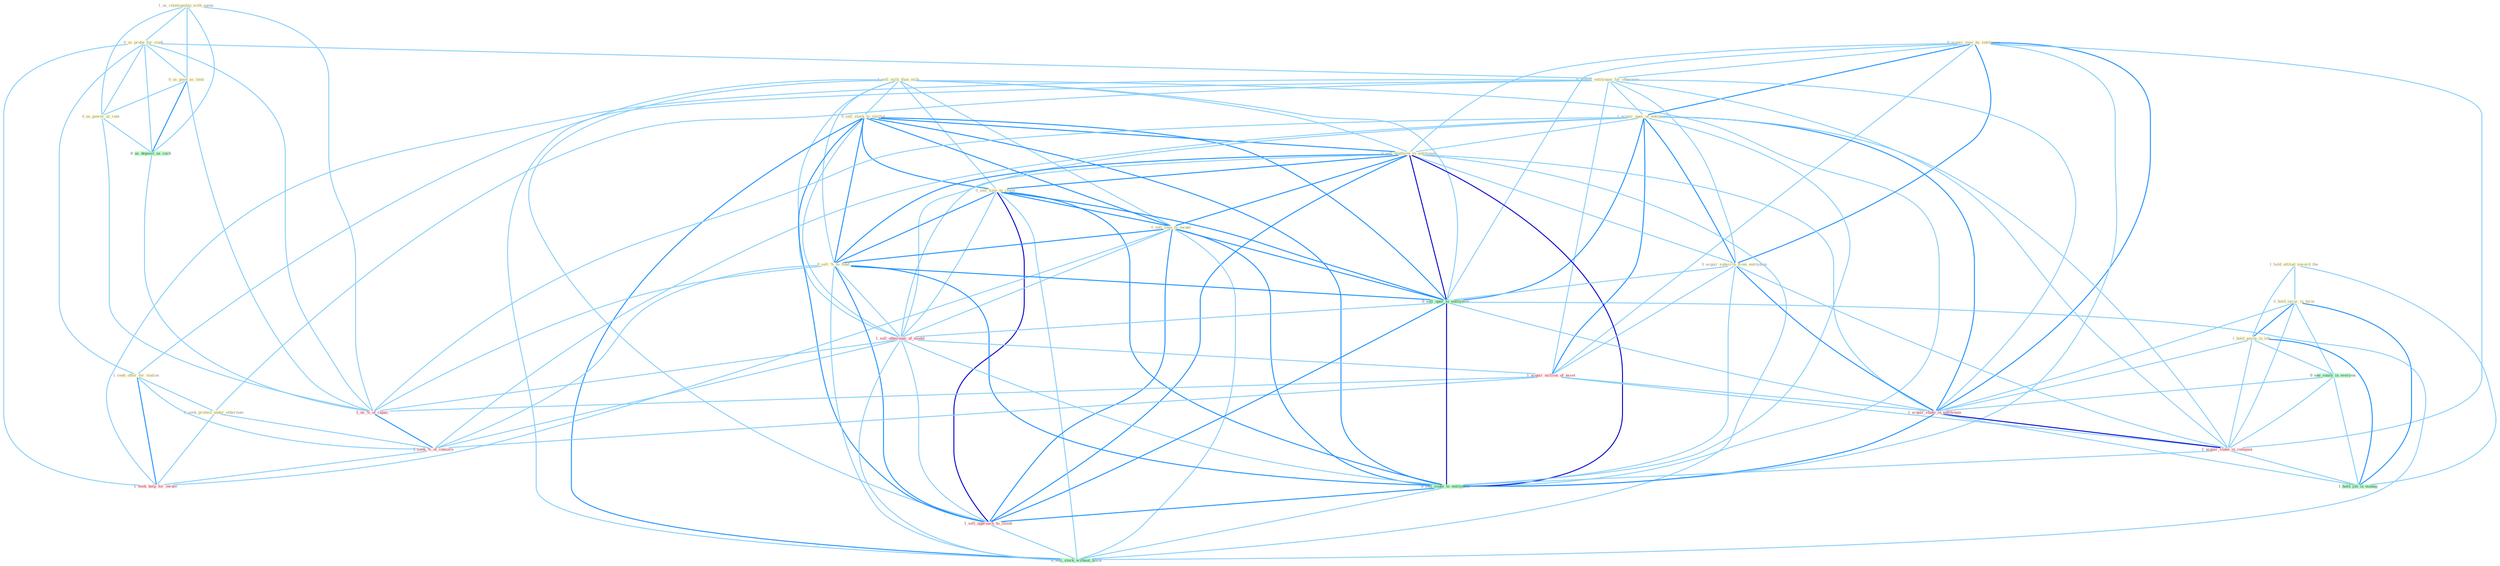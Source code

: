 Graph G{ 
    node
    [shape=polygon,style=filled,width=.5,height=.06,color="#BDFCC9",fixedsize=true,fontsize=4,
    fontcolor="#2f4f4f"];
    {node
    [color="#ffffe0", fontcolor="#8b7d6b"] "1_us_relationship_with_agenc " "1_sell_milk_than_milk " "0_us_probe_for_studi " "0_acquir_year_by_entitynam " "0_acquir_entitynam_for_othernum " "1_hold_attitud_toward_the " "0_us_good_as_item " "1_seek_offer_for_station " "0_us_power_at_rate " "0_seek_protect_under_othernum " "0_sell_stock_to_institut " "1_acquir_oper_of_entitynam " "0_sell_platform_to_entitynam " "0_hold_secur_in_term " "0_sell_time_to_client " "1_hold_anyon_in_life " "0_acquir_subscrib_from_entitynam " "0_sell_loan_to_owner " "0_sell_%_to_fund "}
{node [color="#fff0f5", fontcolor="#b22222"] "1_sell_othernum_of_model " "1_acquir_million_of_asset " "1_acquir_stake_in_entitynam " "1_acquir_stake_in_compani " "1_us_%_of_capac " "1_sell_approach_to_client " "1_seek_%_of_concern " "1_seek_help_for_owner "}
edge [color="#B0E2FF"];

	"1_us_relationship_with_agenc " -- "0_us_probe_for_studi " [w="1", color="#87cefa" ];
	"1_us_relationship_with_agenc " -- "0_us_good_as_item " [w="1", color="#87cefa" ];
	"1_us_relationship_with_agenc " -- "0_us_power_at_rate " [w="1", color="#87cefa" ];
	"1_us_relationship_with_agenc " -- "0_us_deposit_as_cach " [w="1", color="#87cefa" ];
	"1_us_relationship_with_agenc " -- "1_us_%_of_capac " [w="1", color="#87cefa" ];
	"1_sell_milk_than_milk " -- "0_sell_stock_to_institut " [w="1", color="#87cefa" ];
	"1_sell_milk_than_milk " -- "0_sell_platform_to_entitynam " [w="1", color="#87cefa" ];
	"1_sell_milk_than_milk " -- "0_sell_time_to_client " [w="1", color="#87cefa" ];
	"1_sell_milk_than_milk " -- "0_sell_loan_to_owner " [w="1", color="#87cefa" ];
	"1_sell_milk_than_milk " -- "0_sell_%_to_fund " [w="1", color="#87cefa" ];
	"1_sell_milk_than_milk " -- "0_sell_oper_to_entitynam " [w="1", color="#87cefa" ];
	"1_sell_milk_than_milk " -- "1_sell_othernum_of_model " [w="1", color="#87cefa" ];
	"1_sell_milk_than_milk " -- "0_sell_stake_to_entitynam " [w="1", color="#87cefa" ];
	"1_sell_milk_than_milk " -- "1_sell_approach_to_client " [w="1", color="#87cefa" ];
	"1_sell_milk_than_milk " -- "0_sell_stock_without_hitch " [w="1", color="#87cefa" ];
	"0_us_probe_for_studi " -- "0_acquir_entitynam_for_othernum " [w="1", color="#87cefa" ];
	"0_us_probe_for_studi " -- "0_us_good_as_item " [w="1", color="#87cefa" ];
	"0_us_probe_for_studi " -- "1_seek_offer_for_station " [w="1", color="#87cefa" ];
	"0_us_probe_for_studi " -- "0_us_power_at_rate " [w="1", color="#87cefa" ];
	"0_us_probe_for_studi " -- "0_us_deposit_as_cach " [w="1", color="#87cefa" ];
	"0_us_probe_for_studi " -- "1_us_%_of_capac " [w="1", color="#87cefa" ];
	"0_us_probe_for_studi " -- "1_seek_help_for_owner " [w="1", color="#87cefa" ];
	"0_acquir_year_by_entitynam " -- "0_acquir_entitynam_for_othernum " [w="1", color="#87cefa" ];
	"0_acquir_year_by_entitynam " -- "1_acquir_oper_of_entitynam " [w="2", color="#1e90ff" , len=0.8];
	"0_acquir_year_by_entitynam " -- "0_sell_platform_to_entitynam " [w="1", color="#87cefa" ];
	"0_acquir_year_by_entitynam " -- "0_acquir_subscrib_from_entitynam " [w="2", color="#1e90ff" , len=0.8];
	"0_acquir_year_by_entitynam " -- "0_sell_oper_to_entitynam " [w="1", color="#87cefa" ];
	"0_acquir_year_by_entitynam " -- "1_acquir_million_of_asset " [w="1", color="#87cefa" ];
	"0_acquir_year_by_entitynam " -- "1_acquir_stake_in_entitynam " [w="2", color="#1e90ff" , len=0.8];
	"0_acquir_year_by_entitynam " -- "1_acquir_stake_in_compani " [w="1", color="#87cefa" ];
	"0_acquir_year_by_entitynam " -- "0_sell_stake_to_entitynam " [w="1", color="#87cefa" ];
	"0_acquir_entitynam_for_othernum " -- "1_seek_offer_for_station " [w="1", color="#87cefa" ];
	"0_acquir_entitynam_for_othernum " -- "0_seek_protect_under_othernum " [w="1", color="#87cefa" ];
	"0_acquir_entitynam_for_othernum " -- "1_acquir_oper_of_entitynam " [w="1", color="#87cefa" ];
	"0_acquir_entitynam_for_othernum " -- "0_acquir_subscrib_from_entitynam " [w="1", color="#87cefa" ];
	"0_acquir_entitynam_for_othernum " -- "1_acquir_million_of_asset " [w="1", color="#87cefa" ];
	"0_acquir_entitynam_for_othernum " -- "1_acquir_stake_in_entitynam " [w="1", color="#87cefa" ];
	"0_acquir_entitynam_for_othernum " -- "1_acquir_stake_in_compani " [w="1", color="#87cefa" ];
	"0_acquir_entitynam_for_othernum " -- "1_seek_help_for_owner " [w="1", color="#87cefa" ];
	"1_hold_attitud_toward_the " -- "0_hold_secur_in_term " [w="1", color="#87cefa" ];
	"1_hold_attitud_toward_the " -- "1_hold_anyon_in_life " [w="1", color="#87cefa" ];
	"1_hold_attitud_toward_the " -- "1_hold_job_in_manag " [w="1", color="#87cefa" ];
	"0_us_good_as_item " -- "0_us_power_at_rate " [w="1", color="#87cefa" ];
	"0_us_good_as_item " -- "0_us_deposit_as_cach " [w="2", color="#1e90ff" , len=0.8];
	"0_us_good_as_item " -- "1_us_%_of_capac " [w="1", color="#87cefa" ];
	"1_seek_offer_for_station " -- "0_seek_protect_under_othernum " [w="1", color="#87cefa" ];
	"1_seek_offer_for_station " -- "1_seek_%_of_concern " [w="1", color="#87cefa" ];
	"1_seek_offer_for_station " -- "1_seek_help_for_owner " [w="2", color="#1e90ff" , len=0.8];
	"0_us_power_at_rate " -- "0_us_deposit_as_cach " [w="1", color="#87cefa" ];
	"0_us_power_at_rate " -- "1_us_%_of_capac " [w="1", color="#87cefa" ];
	"0_seek_protect_under_othernum " -- "1_seek_%_of_concern " [w="1", color="#87cefa" ];
	"0_seek_protect_under_othernum " -- "1_seek_help_for_owner " [w="1", color="#87cefa" ];
	"0_sell_stock_to_institut " -- "0_sell_platform_to_entitynam " [w="2", color="#1e90ff" , len=0.8];
	"0_sell_stock_to_institut " -- "0_sell_time_to_client " [w="2", color="#1e90ff" , len=0.8];
	"0_sell_stock_to_institut " -- "0_sell_loan_to_owner " [w="2", color="#1e90ff" , len=0.8];
	"0_sell_stock_to_institut " -- "0_sell_%_to_fund " [w="2", color="#1e90ff" , len=0.8];
	"0_sell_stock_to_institut " -- "0_sell_oper_to_entitynam " [w="2", color="#1e90ff" , len=0.8];
	"0_sell_stock_to_institut " -- "1_sell_othernum_of_model " [w="1", color="#87cefa" ];
	"0_sell_stock_to_institut " -- "0_sell_stake_to_entitynam " [w="2", color="#1e90ff" , len=0.8];
	"0_sell_stock_to_institut " -- "1_sell_approach_to_client " [w="2", color="#1e90ff" , len=0.8];
	"0_sell_stock_to_institut " -- "0_sell_stock_without_hitch " [w="2", color="#1e90ff" , len=0.8];
	"1_acquir_oper_of_entitynam " -- "0_sell_platform_to_entitynam " [w="1", color="#87cefa" ];
	"1_acquir_oper_of_entitynam " -- "0_acquir_subscrib_from_entitynam " [w="2", color="#1e90ff" , len=0.8];
	"1_acquir_oper_of_entitynam " -- "0_sell_oper_to_entitynam " [w="2", color="#1e90ff" , len=0.8];
	"1_acquir_oper_of_entitynam " -- "1_sell_othernum_of_model " [w="1", color="#87cefa" ];
	"1_acquir_oper_of_entitynam " -- "1_acquir_million_of_asset " [w="2", color="#1e90ff" , len=0.8];
	"1_acquir_oper_of_entitynam " -- "1_acquir_stake_in_entitynam " [w="2", color="#1e90ff" , len=0.8];
	"1_acquir_oper_of_entitynam " -- "1_acquir_stake_in_compani " [w="1", color="#87cefa" ];
	"1_acquir_oper_of_entitynam " -- "0_sell_stake_to_entitynam " [w="1", color="#87cefa" ];
	"1_acquir_oper_of_entitynam " -- "1_us_%_of_capac " [w="1", color="#87cefa" ];
	"1_acquir_oper_of_entitynam " -- "1_seek_%_of_concern " [w="1", color="#87cefa" ];
	"0_sell_platform_to_entitynam " -- "0_sell_time_to_client " [w="2", color="#1e90ff" , len=0.8];
	"0_sell_platform_to_entitynam " -- "0_acquir_subscrib_from_entitynam " [w="1", color="#87cefa" ];
	"0_sell_platform_to_entitynam " -- "0_sell_loan_to_owner " [w="2", color="#1e90ff" , len=0.8];
	"0_sell_platform_to_entitynam " -- "0_sell_%_to_fund " [w="2", color="#1e90ff" , len=0.8];
	"0_sell_platform_to_entitynam " -- "0_sell_oper_to_entitynam " [w="3", color="#0000cd" , len=0.6];
	"0_sell_platform_to_entitynam " -- "1_sell_othernum_of_model " [w="1", color="#87cefa" ];
	"0_sell_platform_to_entitynam " -- "1_acquir_stake_in_entitynam " [w="1", color="#87cefa" ];
	"0_sell_platform_to_entitynam " -- "0_sell_stake_to_entitynam " [w="3", color="#0000cd" , len=0.6];
	"0_sell_platform_to_entitynam " -- "1_sell_approach_to_client " [w="2", color="#1e90ff" , len=0.8];
	"0_sell_platform_to_entitynam " -- "0_sell_stock_without_hitch " [w="1", color="#87cefa" ];
	"0_hold_secur_in_term " -- "1_hold_anyon_in_life " [w="2", color="#1e90ff" , len=0.8];
	"0_hold_secur_in_term " -- "0_see_vaniti_in_everyon " [w="1", color="#87cefa" ];
	"0_hold_secur_in_term " -- "1_acquir_stake_in_entitynam " [w="1", color="#87cefa" ];
	"0_hold_secur_in_term " -- "1_acquir_stake_in_compani " [w="1", color="#87cefa" ];
	"0_hold_secur_in_term " -- "1_hold_job_in_manag " [w="2", color="#1e90ff" , len=0.8];
	"0_sell_time_to_client " -- "0_sell_loan_to_owner " [w="2", color="#1e90ff" , len=0.8];
	"0_sell_time_to_client " -- "0_sell_%_to_fund " [w="2", color="#1e90ff" , len=0.8];
	"0_sell_time_to_client " -- "0_sell_oper_to_entitynam " [w="2", color="#1e90ff" , len=0.8];
	"0_sell_time_to_client " -- "1_sell_othernum_of_model " [w="1", color="#87cefa" ];
	"0_sell_time_to_client " -- "0_sell_stake_to_entitynam " [w="2", color="#1e90ff" , len=0.8];
	"0_sell_time_to_client " -- "1_sell_approach_to_client " [w="3", color="#0000cd" , len=0.6];
	"0_sell_time_to_client " -- "0_sell_stock_without_hitch " [w="1", color="#87cefa" ];
	"1_hold_anyon_in_life " -- "0_see_vaniti_in_everyon " [w="1", color="#87cefa" ];
	"1_hold_anyon_in_life " -- "1_acquir_stake_in_entitynam " [w="1", color="#87cefa" ];
	"1_hold_anyon_in_life " -- "1_acquir_stake_in_compani " [w="1", color="#87cefa" ];
	"1_hold_anyon_in_life " -- "1_hold_job_in_manag " [w="2", color="#1e90ff" , len=0.8];
	"0_acquir_subscrib_from_entitynam " -- "0_sell_oper_to_entitynam " [w="1", color="#87cefa" ];
	"0_acquir_subscrib_from_entitynam " -- "1_acquir_million_of_asset " [w="1", color="#87cefa" ];
	"0_acquir_subscrib_from_entitynam " -- "1_acquir_stake_in_entitynam " [w="2", color="#1e90ff" , len=0.8];
	"0_acquir_subscrib_from_entitynam " -- "1_acquir_stake_in_compani " [w="1", color="#87cefa" ];
	"0_acquir_subscrib_from_entitynam " -- "0_sell_stake_to_entitynam " [w="1", color="#87cefa" ];
	"0_sell_loan_to_owner " -- "0_sell_%_to_fund " [w="2", color="#1e90ff" , len=0.8];
	"0_sell_loan_to_owner " -- "0_sell_oper_to_entitynam " [w="2", color="#1e90ff" , len=0.8];
	"0_sell_loan_to_owner " -- "1_sell_othernum_of_model " [w="1", color="#87cefa" ];
	"0_sell_loan_to_owner " -- "0_sell_stake_to_entitynam " [w="2", color="#1e90ff" , len=0.8];
	"0_sell_loan_to_owner " -- "1_sell_approach_to_client " [w="2", color="#1e90ff" , len=0.8];
	"0_sell_loan_to_owner " -- "0_sell_stock_without_hitch " [w="1", color="#87cefa" ];
	"0_sell_loan_to_owner " -- "1_seek_help_for_owner " [w="1", color="#87cefa" ];
	"0_sell_%_to_fund " -- "0_sell_oper_to_entitynam " [w="2", color="#1e90ff" , len=0.8];
	"0_sell_%_to_fund " -- "1_sell_othernum_of_model " [w="1", color="#87cefa" ];
	"0_sell_%_to_fund " -- "0_sell_stake_to_entitynam " [w="2", color="#1e90ff" , len=0.8];
	"0_sell_%_to_fund " -- "1_us_%_of_capac " [w="1", color="#87cefa" ];
	"0_sell_%_to_fund " -- "1_sell_approach_to_client " [w="2", color="#1e90ff" , len=0.8];
	"0_sell_%_to_fund " -- "0_sell_stock_without_hitch " [w="1", color="#87cefa" ];
	"0_sell_%_to_fund " -- "1_seek_%_of_concern " [w="1", color="#87cefa" ];
	"0_sell_oper_to_entitynam " -- "1_sell_othernum_of_model " [w="1", color="#87cefa" ];
	"0_sell_oper_to_entitynam " -- "1_acquir_stake_in_entitynam " [w="1", color="#87cefa" ];
	"0_sell_oper_to_entitynam " -- "0_sell_stake_to_entitynam " [w="3", color="#0000cd" , len=0.6];
	"0_sell_oper_to_entitynam " -- "1_sell_approach_to_client " [w="2", color="#1e90ff" , len=0.8];
	"0_sell_oper_to_entitynam " -- "0_sell_stock_without_hitch " [w="1", color="#87cefa" ];
	"1_sell_othernum_of_model " -- "1_acquir_million_of_asset " [w="1", color="#87cefa" ];
	"1_sell_othernum_of_model " -- "0_sell_stake_to_entitynam " [w="1", color="#87cefa" ];
	"1_sell_othernum_of_model " -- "1_us_%_of_capac " [w="1", color="#87cefa" ];
	"1_sell_othernum_of_model " -- "1_sell_approach_to_client " [w="1", color="#87cefa" ];
	"1_sell_othernum_of_model " -- "0_sell_stock_without_hitch " [w="1", color="#87cefa" ];
	"1_sell_othernum_of_model " -- "1_seek_%_of_concern " [w="1", color="#87cefa" ];
	"0_see_vaniti_in_everyon " -- "1_acquir_stake_in_entitynam " [w="1", color="#87cefa" ];
	"0_see_vaniti_in_everyon " -- "1_acquir_stake_in_compani " [w="1", color="#87cefa" ];
	"0_see_vaniti_in_everyon " -- "1_hold_job_in_manag " [w="1", color="#87cefa" ];
	"1_acquir_million_of_asset " -- "1_acquir_stake_in_entitynam " [w="1", color="#87cefa" ];
	"1_acquir_million_of_asset " -- "1_acquir_stake_in_compani " [w="1", color="#87cefa" ];
	"1_acquir_million_of_asset " -- "1_us_%_of_capac " [w="1", color="#87cefa" ];
	"1_acquir_million_of_asset " -- "1_seek_%_of_concern " [w="1", color="#87cefa" ];
	"0_us_deposit_as_cach " -- "1_us_%_of_capac " [w="1", color="#87cefa" ];
	"1_acquir_stake_in_entitynam " -- "1_acquir_stake_in_compani " [w="3", color="#0000cd" , len=0.6];
	"1_acquir_stake_in_entitynam " -- "0_sell_stake_to_entitynam " [w="2", color="#1e90ff" , len=0.8];
	"1_acquir_stake_in_entitynam " -- "1_hold_job_in_manag " [w="1", color="#87cefa" ];
	"1_acquir_stake_in_compani " -- "0_sell_stake_to_entitynam " [w="1", color="#87cefa" ];
	"1_acquir_stake_in_compani " -- "1_hold_job_in_manag " [w="1", color="#87cefa" ];
	"0_sell_stake_to_entitynam " -- "1_sell_approach_to_client " [w="2", color="#1e90ff" , len=0.8];
	"0_sell_stake_to_entitynam " -- "0_sell_stock_without_hitch " [w="1", color="#87cefa" ];
	"1_us_%_of_capac " -- "1_seek_%_of_concern " [w="2", color="#1e90ff" , len=0.8];
	"1_sell_approach_to_client " -- "0_sell_stock_without_hitch " [w="1", color="#87cefa" ];
	"1_seek_%_of_concern " -- "1_seek_help_for_owner " [w="1", color="#87cefa" ];
}